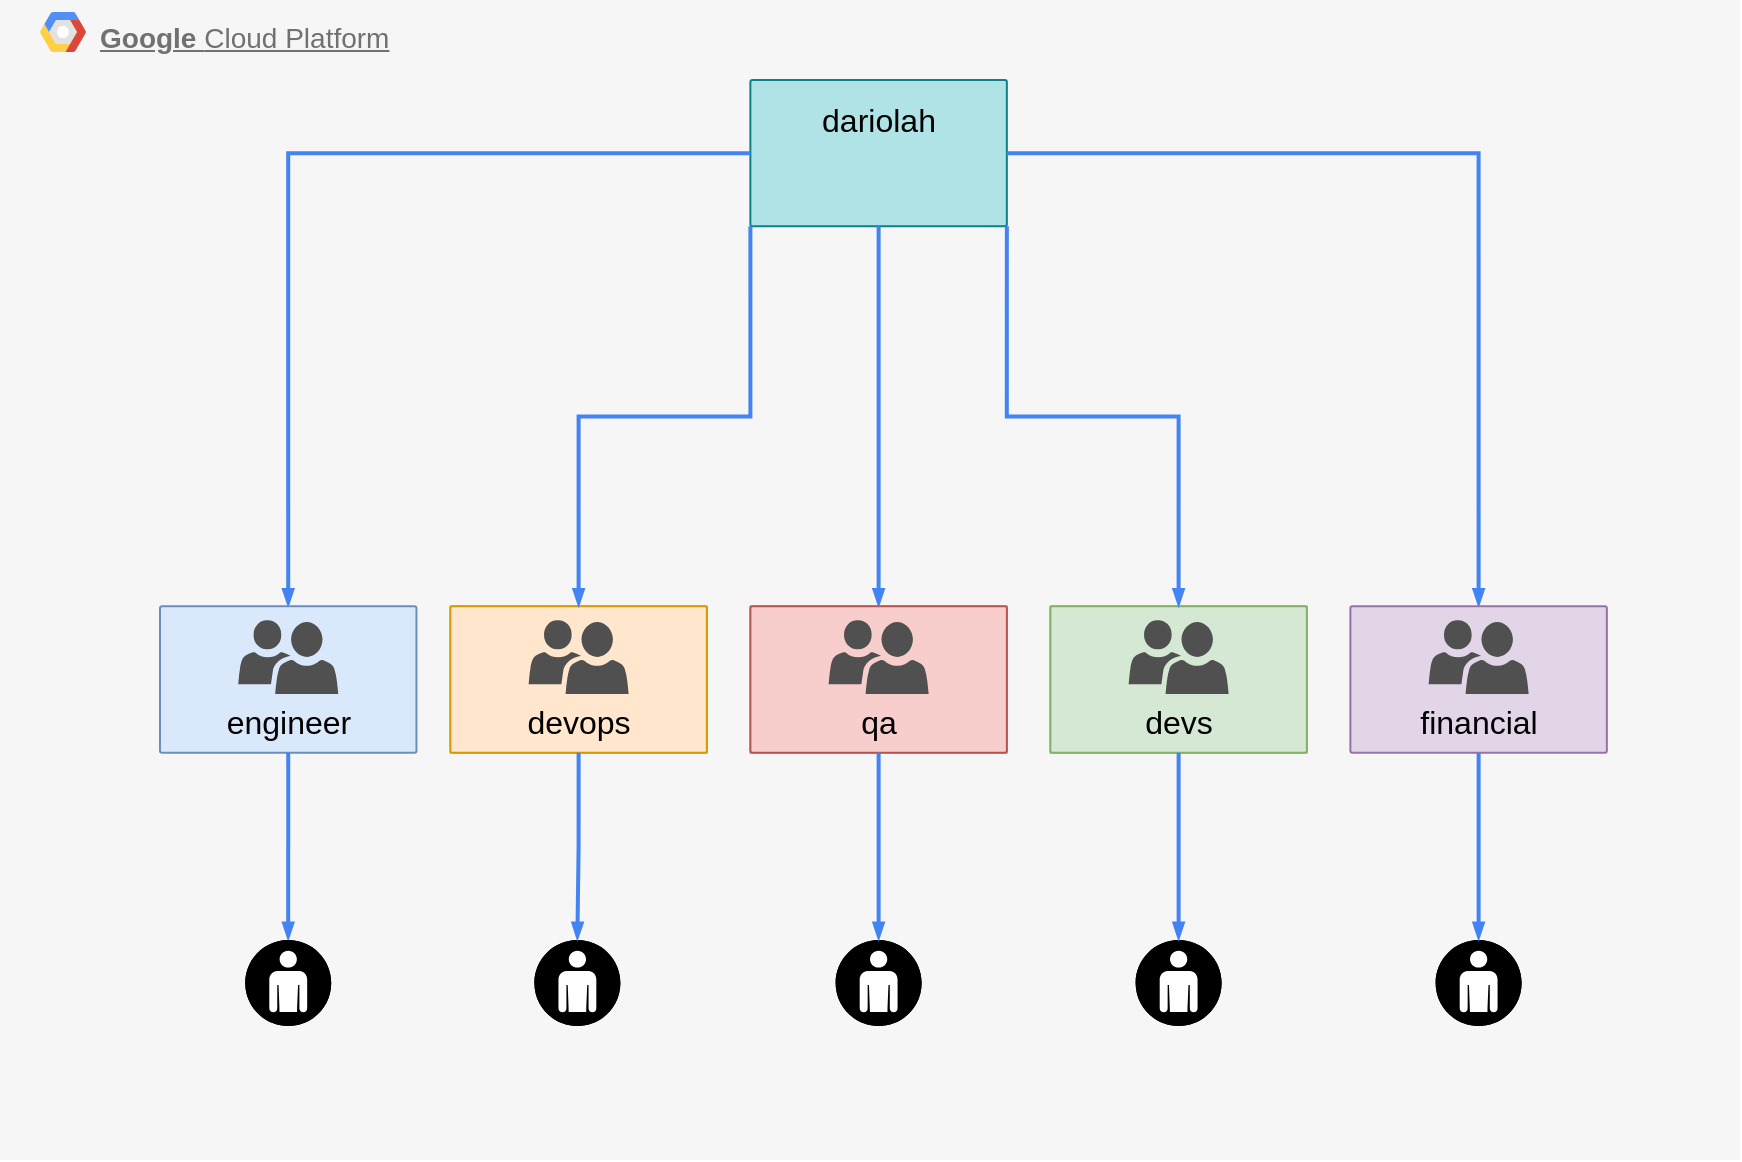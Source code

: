 <mxfile version="20.6.0" type="device"><diagram id="f106602c-feb2-e66a-4537-3a34d633f6aa" name="Page-1"><mxGraphModel dx="1673" dy="1647" grid="1" gridSize="10" guides="1" tooltips="1" connect="1" arrows="1" fold="1" page="1" pageScale="1" pageWidth="1169" pageHeight="827" background="none" math="0" shadow="0"><root><mxCell id="0"/><mxCell id="1" parent="0"/><mxCell id="14" value="&lt;b&gt;Google &lt;/b&gt;Cloud Platform" style="fillColor=#F6F6F6;strokeColor=none;shadow=0;gradientColor=none;fontSize=14;align=left;spacing=10;fontColor=#717171;9E9E9E;verticalAlign=top;spacingTop=-4;fontStyle=4;spacingLeft=40;html=1;container=0;movable=1;resizable=1;rotatable=1;deletable=1;editable=1;connectable=1;" parent="1" vertex="1"><mxGeometry x="400" y="-140" width="870" height="580" as="geometry"/></mxCell><mxCell id="15" value="" style="shape=mxgraph.gcp2.google_cloud_platform;fillColor=#F6F6F6;strokeColor=none;shadow=0;gradientColor=none;" parent="1" vertex="1"><mxGeometry x="420" y="-134" width="23" height="20" as="geometry"><mxPoint x="20" y="10" as="offset"/></mxGeometry></mxCell><mxCell id="HFuV9CSW1tTpUlUP3IT8-733" value="&lt;div style=&quot;text-align: justify;&quot;&gt;&lt;span style=&quot;font-size: 16px; background-color: initial;&quot;&gt;&lt;font color=&quot;#000000&quot;&gt;dariolah&lt;/font&gt;&lt;/span&gt;&lt;/div&gt;" style="sketch=0;points=[[0,0,0],[0.25,0,0],[0.5,0,0],[0.75,0,0],[1,0,0],[1,0.25,0],[1,0.5,0],[1,0.75,0],[1,1,0],[0.75,1,0],[0.5,1,0],[0.25,1,0],[0,1,0],[0,0.75,0],[0,0.5,0],[0,0.25,0]];rounded=1;absoluteArcSize=1;arcSize=2;html=1;shadow=0;dashed=0;fontSize=12;align=center;verticalAlign=top;spacing=10;spacingTop=-4;fillColor=#b0e3e6;strokeColor=#0e8088;" parent="1" vertex="1"><mxGeometry x="775.192" y="-100.002" width="128.235" height="73.182" as="geometry"/></mxCell><mxCell id="HFuV9CSW1tTpUlUP3IT8-744" value="" style="edgeStyle=orthogonalEdgeStyle;fontSize=12;html=1;endArrow=blockThin;endFill=1;rounded=0;strokeWidth=2;endSize=4;startSize=4;dashed=0;strokeColor=#4284F3;fontColor=#000000;exitX=0;exitY=0.5;exitDx=0;exitDy=0;exitPerimeter=0;entryX=0.5;entryY=0;entryDx=0;entryDy=0;entryPerimeter=0;" parent="1" source="HFuV9CSW1tTpUlUP3IT8-733" target="HFuV9CSW1tTpUlUP3IT8-747" edge="1"><mxGeometry width="100" relative="1" as="geometry"><mxPoint x="554.02" y="232.273" as="sourcePoint"/><mxPoint x="534.115" y="30.005" as="targetPoint"/></mxGeometry></mxCell><mxCell id="HFuV9CSW1tTpUlUP3IT8-745" value="" style="edgeStyle=orthogonalEdgeStyle;fontSize=12;html=1;endArrow=blockThin;endFill=1;rounded=0;strokeWidth=2;endSize=4;startSize=4;dashed=0;strokeColor=#4284F3;fontColor=#000000;exitX=1;exitY=0.5;exitDx=0;exitDy=0;exitPerimeter=0;entryX=0.5;entryY=0;entryDx=0;entryDy=0;entryPerimeter=0;" parent="1" source="HFuV9CSW1tTpUlUP3IT8-733" target="XD-cXjp7Nj_To2fguqqP-18" edge="1"><mxGeometry width="100" relative="1" as="geometry"><mxPoint x="767.745" y="143.409" as="sourcePoint"/><mxPoint x="1263.043" y="30.005" as="targetPoint"/></mxGeometry></mxCell><mxCell id="HFuV9CSW1tTpUlUP3IT8-749" value="" style="group;fillColor=#fff2cc;strokeColor=#d6b656;" parent="1" vertex="1" connectable="0"><mxGeometry x="625.194" y="163.187" width="128.235" height="73.182" as="geometry"/></mxCell><mxCell id="HFuV9CSW1tTpUlUP3IT8-750" value="&lt;div style=&quot;text-align: justify;&quot;&gt;&lt;span style=&quot;font-size: 16px; background-color: initial;&quot;&gt;&lt;font color=&quot;#000000&quot;&gt;&lt;br&gt;&lt;/font&gt;&lt;/span&gt;&lt;/div&gt;&lt;div style=&quot;text-align: justify;&quot;&gt;&lt;span style=&quot;font-size: 16px; background-color: initial;&quot;&gt;&lt;font color=&quot;#000000&quot;&gt;&lt;br&gt;&lt;/font&gt;&lt;/span&gt;&lt;/div&gt;&lt;div style=&quot;text-align: justify;&quot;&gt;&lt;span style=&quot;font-size: 16px; background-color: initial;&quot;&gt;&lt;font color=&quot;#000000&quot;&gt;devops&lt;/font&gt;&lt;/span&gt;&lt;/div&gt;" style="sketch=0;points=[[0,0,0],[0.25,0,0],[0.5,0,0],[0.75,0,0],[1,0,0],[1,0.25,0],[1,0.5,0],[1,0.75,0],[1,1,0],[0.75,1,0],[0.5,1,0],[0.25,1,0],[0,1,0],[0,0.75,0],[0,0.5,0],[0,0.25,0]];rounded=1;absoluteArcSize=1;arcSize=2;html=1;strokeColor=#d79b00;shadow=0;dashed=0;fontSize=12;align=center;verticalAlign=top;spacing=10;spacingTop=-4;fillColor=#ffe6cc;" parent="HFuV9CSW1tTpUlUP3IT8-749" vertex="1"><mxGeometry width="128.235" height="73.182" as="geometry"/></mxCell><mxCell id="XD-cXjp7Nj_To2fguqqP-16" value="" style="sketch=0;pointerEvents=1;shadow=0;dashed=0;html=1;strokeColor=none;labelPosition=center;verticalLabelPosition=bottom;verticalAlign=top;align=center;fillColor=#505050;shape=mxgraph.mscae.intune.user_group" vertex="1" parent="HFuV9CSW1tTpUlUP3IT8-749"><mxGeometry x="39.116" y="6.813" width="50" height="37" as="geometry"/></mxCell><mxCell id="HFuV9CSW1tTpUlUP3IT8-746" value="" style="group" parent="1" vertex="1" connectable="0"><mxGeometry x="479.995" y="163.187" width="128.235" height="73.182" as="geometry"/></mxCell><mxCell id="HFuV9CSW1tTpUlUP3IT8-747" value="&lt;div style=&quot;text-align: justify;&quot;&gt;&lt;span style=&quot;font-size: 16px; background-color: initial;&quot;&gt;&lt;font color=&quot;#000000&quot;&gt;&lt;br&gt;&lt;/font&gt;&lt;/span&gt;&lt;/div&gt;&lt;div style=&quot;text-align: justify;&quot;&gt;&lt;span style=&quot;font-size: 16px; background-color: initial;&quot;&gt;&lt;font color=&quot;#000000&quot;&gt;&lt;br&gt;&lt;/font&gt;&lt;/span&gt;&lt;/div&gt;&lt;div style=&quot;text-align: justify;&quot;&gt;&lt;font color=&quot;#000000&quot;&gt;&lt;span style=&quot;font-size: 16px;&quot;&gt;engineer&lt;/span&gt;&lt;/font&gt;&lt;br&gt;&lt;/div&gt;" style="sketch=0;points=[[0,0,0],[0.25,0,0],[0.5,0,0],[0.75,0,0],[1,0,0],[1,0.25,0],[1,0.5,0],[1,0.75,0],[1,1,0],[0.75,1,0],[0.5,1,0],[0.25,1,0],[0,1,0],[0,0.75,0],[0,0.5,0],[0,0.25,0]];rounded=1;absoluteArcSize=1;arcSize=2;html=1;strokeColor=#6c8ebf;shadow=0;dashed=0;fontSize=12;align=center;verticalAlign=top;spacing=10;spacingTop=-4;fillColor=#dae8fc;" parent="HFuV9CSW1tTpUlUP3IT8-746" vertex="1"><mxGeometry width="128.235" height="73.182" as="geometry"/></mxCell><mxCell id="XD-cXjp7Nj_To2fguqqP-20" value="" style="sketch=0;pointerEvents=1;shadow=0;dashed=0;html=1;strokeColor=none;labelPosition=center;verticalLabelPosition=bottom;verticalAlign=top;align=center;fillColor=#505050;shape=mxgraph.mscae.intune.user_group" vertex="1" parent="HFuV9CSW1tTpUlUP3IT8-746"><mxGeometry x="39.115" y="6.813" width="50" height="37" as="geometry"/></mxCell><mxCell id="HFuV9CSW1tTpUlUP3IT8-812" value="" style="edgeStyle=orthogonalEdgeStyle;fontSize=12;html=1;endArrow=blockThin;endFill=1;rounded=0;strokeWidth=2;endSize=4;startSize=4;dashed=0;strokeColor=#4284F3;fontColor=#000000;exitX=0;exitY=1;exitDx=0;exitDy=0;exitPerimeter=0;entryX=0.5;entryY=0;entryDx=0;entryDy=0;entryPerimeter=0;" parent="1" source="HFuV9CSW1tTpUlUP3IT8-733" target="HFuV9CSW1tTpUlUP3IT8-750" edge="1"><mxGeometry width="100" relative="1" as="geometry"><mxPoint x="598.233" y="66.595" as="sourcePoint"/><mxPoint x="1020.953" y="143.415" as="targetPoint"/></mxGeometry></mxCell><mxCell id="HFuV9CSW1tTpUlUP3IT8-813" value="" style="edgeStyle=orthogonalEdgeStyle;fontSize=12;html=1;endArrow=blockThin;endFill=1;rounded=0;strokeWidth=2;endSize=4;startSize=4;dashed=0;strokeColor=#4284F3;fontColor=#000000;exitX=0.5;exitY=1;exitDx=0;exitDy=0;exitPerimeter=0;entryX=0.5;entryY=0;entryDx=0;entryDy=0;entryPerimeter=0;" parent="1" source="HFuV9CSW1tTpUlUP3IT8-733" target="XD-cXjp7Nj_To2fguqqP-22" edge="1"><mxGeometry width="100" relative="1" as="geometry"><mxPoint x="469.998" y="66.595" as="sourcePoint"/><mxPoint x="798.042" y="173.187" as="targetPoint"/></mxGeometry></mxCell><mxCell id="HFuV9CSW1tTpUlUP3IT8-816" value="" style="edgeStyle=orthogonalEdgeStyle;fontSize=12;html=1;endArrow=blockThin;endFill=1;rounded=0;strokeWidth=2;endSize=4;startSize=4;dashed=0;strokeColor=#4284F3;fontColor=#000000;exitX=0.5;exitY=1;exitDx=0;exitDy=0;exitPerimeter=0;entryX=0.5;entryY=0;entryDx=0;entryDy=0;entryPerimeter=0;" parent="1" source="HFuV9CSW1tTpUlUP3IT8-747" target="XD-cXjp7Nj_To2fguqqP-29" edge="1"><mxGeometry width="100" relative="1" as="geometry"><mxPoint x="489.995" y="209.778" as="sourcePoint"/><mxPoint x="544.112" y="324.909" as="targetPoint"/></mxGeometry></mxCell><mxCell id="XD-cXjp7Nj_To2fguqqP-17" value="" style="group" vertex="1" connectable="0" parent="1"><mxGeometry x="1075.194" y="163.187" width="128.235" height="73.182" as="geometry"/></mxCell><mxCell id="XD-cXjp7Nj_To2fguqqP-18" value="&lt;div style=&quot;text-align: justify;&quot;&gt;&lt;span style=&quot;font-size: 16px; background-color: initial;&quot;&gt;&lt;font color=&quot;#000000&quot;&gt;&lt;br&gt;&lt;/font&gt;&lt;/span&gt;&lt;/div&gt;&lt;div style=&quot;text-align: justify;&quot;&gt;&lt;span style=&quot;font-size: 16px; background-color: initial;&quot;&gt;&lt;font color=&quot;#000000&quot;&gt;&lt;br&gt;&lt;/font&gt;&lt;/span&gt;&lt;/div&gt;&lt;div style=&quot;text-align: justify;&quot;&gt;&lt;font color=&quot;#000000&quot;&gt;&lt;span style=&quot;font-size: 16px;&quot;&gt;financial&lt;/span&gt;&lt;/font&gt;&lt;br&gt;&lt;/div&gt;" style="sketch=0;points=[[0,0,0],[0.25,0,0],[0.5,0,0],[0.75,0,0],[1,0,0],[1,0.25,0],[1,0.5,0],[1,0.75,0],[1,1,0],[0.75,1,0],[0.5,1,0],[0.25,1,0],[0,1,0],[0,0.75,0],[0,0.5,0],[0,0.25,0]];rounded=1;absoluteArcSize=1;arcSize=2;html=1;strokeColor=#9673a6;shadow=0;dashed=0;fontSize=12;align=center;verticalAlign=top;spacing=10;spacingTop=-4;fillColor=#e1d5e7;" vertex="1" parent="XD-cXjp7Nj_To2fguqqP-17"><mxGeometry width="128.235" height="73.182" as="geometry"/></mxCell><mxCell id="XD-cXjp7Nj_To2fguqqP-19" value="" style="sketch=0;pointerEvents=1;shadow=0;dashed=0;html=1;strokeColor=none;labelPosition=center;verticalLabelPosition=bottom;verticalAlign=top;align=center;fillColor=#505050;shape=mxgraph.mscae.intune.user_group" vertex="1" parent="XD-cXjp7Nj_To2fguqqP-17"><mxGeometry x="39.116" y="6.813" width="50" height="37" as="geometry"/></mxCell><mxCell id="XD-cXjp7Nj_To2fguqqP-21" value="" style="group;fillColor=#fff2cc;strokeColor=#d6b656;" vertex="1" connectable="0" parent="1"><mxGeometry x="775.194" y="163.187" width="128.235" height="73.182" as="geometry"/></mxCell><mxCell id="XD-cXjp7Nj_To2fguqqP-22" value="&lt;div style=&quot;text-align: justify;&quot;&gt;&lt;span style=&quot;font-size: 16px; background-color: initial;&quot;&gt;&lt;font color=&quot;#000000&quot;&gt;&lt;br&gt;&lt;/font&gt;&lt;/span&gt;&lt;/div&gt;&lt;div style=&quot;text-align: justify;&quot;&gt;&lt;span style=&quot;font-size: 16px; background-color: initial;&quot;&gt;&lt;font color=&quot;#000000&quot;&gt;&lt;br&gt;&lt;/font&gt;&lt;/span&gt;&lt;/div&gt;&lt;div style=&quot;text-align: justify;&quot;&gt;&lt;font color=&quot;#000000&quot;&gt;&lt;span style=&quot;font-size: 16px;&quot;&gt;qa&lt;/span&gt;&lt;/font&gt;&lt;br&gt;&lt;/div&gt;" style="sketch=0;points=[[0,0,0],[0.25,0,0],[0.5,0,0],[0.75,0,0],[1,0,0],[1,0.25,0],[1,0.5,0],[1,0.75,0],[1,1,0],[0.75,1,0],[0.5,1,0],[0.25,1,0],[0,1,0],[0,0.75,0],[0,0.5,0],[0,0.25,0]];rounded=1;absoluteArcSize=1;arcSize=2;html=1;strokeColor=#b85450;shadow=0;dashed=0;fontSize=12;align=center;verticalAlign=top;spacing=10;spacingTop=-4;fillColor=#f8cecc;" vertex="1" parent="XD-cXjp7Nj_To2fguqqP-21"><mxGeometry width="128.235" height="73.182" as="geometry"/></mxCell><mxCell id="XD-cXjp7Nj_To2fguqqP-23" value="" style="sketch=0;pointerEvents=1;shadow=0;dashed=0;html=1;strokeColor=none;labelPosition=center;verticalLabelPosition=bottom;verticalAlign=top;align=center;fillColor=#505050;shape=mxgraph.mscae.intune.user_group" vertex="1" parent="XD-cXjp7Nj_To2fguqqP-21"><mxGeometry x="39.116" y="6.813" width="50" height="37" as="geometry"/></mxCell><mxCell id="XD-cXjp7Nj_To2fguqqP-24" value="" style="group;fillColor=#fff2cc;strokeColor=#d6b656;" vertex="1" connectable="0" parent="1"><mxGeometry x="925.194" y="163.187" width="128.235" height="73.182" as="geometry"/></mxCell><mxCell id="XD-cXjp7Nj_To2fguqqP-25" value="&lt;div style=&quot;text-align: justify;&quot;&gt;&lt;span style=&quot;font-size: 16px; background-color: initial;&quot;&gt;&lt;font color=&quot;#000000&quot;&gt;&lt;br&gt;&lt;/font&gt;&lt;/span&gt;&lt;/div&gt;&lt;div style=&quot;text-align: justify;&quot;&gt;&lt;span style=&quot;font-size: 16px; background-color: initial;&quot;&gt;&lt;font color=&quot;#000000&quot;&gt;&lt;br&gt;&lt;/font&gt;&lt;/span&gt;&lt;/div&gt;&lt;div style=&quot;text-align: justify;&quot;&gt;&lt;font color=&quot;#000000&quot;&gt;&lt;span style=&quot;font-size: 16px;&quot;&gt;devs&lt;/span&gt;&lt;/font&gt;&lt;br&gt;&lt;/div&gt;" style="sketch=0;points=[[0,0,0],[0.25,0,0],[0.5,0,0],[0.75,0,0],[1,0,0],[1,0.25,0],[1,0.5,0],[1,0.75,0],[1,1,0],[0.75,1,0],[0.5,1,0],[0.25,1,0],[0,1,0],[0,0.75,0],[0,0.5,0],[0,0.25,0]];rounded=1;absoluteArcSize=1;arcSize=2;html=1;strokeColor=#82b366;shadow=0;dashed=0;fontSize=12;align=center;verticalAlign=top;spacing=10;spacingTop=-4;fillColor=#d5e8d4;" vertex="1" parent="XD-cXjp7Nj_To2fguqqP-24"><mxGeometry width="128.235" height="73.182" as="geometry"/></mxCell><mxCell id="XD-cXjp7Nj_To2fguqqP-26" value="" style="sketch=0;pointerEvents=1;shadow=0;dashed=0;html=1;strokeColor=none;labelPosition=center;verticalLabelPosition=bottom;verticalAlign=top;align=center;fillColor=#505050;shape=mxgraph.mscae.intune.user_group" vertex="1" parent="XD-cXjp7Nj_To2fguqqP-24"><mxGeometry x="39.116" y="6.813" width="50" height="37" as="geometry"/></mxCell><mxCell id="XD-cXjp7Nj_To2fguqqP-29" value="" style="fillColor=#000000;verticalLabelPosition=bottom;sketch=0;html=1;strokeColor=#ffffff;verticalAlign=top;align=center;points=[[0.145,0.145,0],[0.5,0,0],[0.855,0.145,0],[1,0.5,0],[0.855,0.855,0],[0.5,1,0],[0.145,0.855,0],[0,0.5,0]];pointerEvents=1;shape=mxgraph.cisco_safe.compositeIcon;bgIcon=ellipse;resIcon=mxgraph.cisco_safe.capability.user;" vertex="1" parent="1"><mxGeometry x="522.61" y="330" width="43" height="43" as="geometry"/></mxCell><mxCell id="XD-cXjp7Nj_To2fguqqP-30" value="" style="fillColor=#000000;verticalLabelPosition=bottom;sketch=0;html=1;strokeColor=#ffffff;verticalAlign=top;align=center;points=[[0.145,0.145,0],[0.5,0,0],[0.855,0.145,0],[1,0.5,0],[0.855,0.855,0],[0.5,1,0],[0.145,0.855,0],[0,0.5,0]];pointerEvents=1;shape=mxgraph.cisco_safe.compositeIcon;bgIcon=ellipse;resIcon=mxgraph.cisco_safe.capability.user;" vertex="1" parent="1"><mxGeometry x="667.19" y="330" width="43" height="43" as="geometry"/></mxCell><mxCell id="XD-cXjp7Nj_To2fguqqP-31" value="" style="fillColor=#000000;verticalLabelPosition=bottom;sketch=0;html=1;strokeColor=#ffffff;verticalAlign=top;align=center;points=[[0.145,0.145,0],[0.5,0,0],[0.855,0.145,0],[1,0.5,0],[0.855,0.855,0],[0.5,1,0],[0.145,0.855,0],[0,0.5,0]];pointerEvents=1;shape=mxgraph.cisco_safe.compositeIcon;bgIcon=ellipse;resIcon=mxgraph.cisco_safe.capability.user;" vertex="1" parent="1"><mxGeometry x="817.81" y="330" width="43" height="43" as="geometry"/></mxCell><mxCell id="XD-cXjp7Nj_To2fguqqP-32" value="" style="fillColor=#000000;verticalLabelPosition=bottom;sketch=0;html=1;strokeColor=#ffffff;verticalAlign=top;align=center;points=[[0.145,0.145,0],[0.5,0,0],[0.855,0.145,0],[1,0.5,0],[0.855,0.855,0],[0.5,1,0],[0.145,0.855,0],[0,0.5,0]];pointerEvents=1;shape=mxgraph.cisco_safe.compositeIcon;bgIcon=ellipse;resIcon=mxgraph.cisco_safe.capability.user;" vertex="1" parent="1"><mxGeometry x="967.81" y="330" width="43" height="43" as="geometry"/></mxCell><mxCell id="XD-cXjp7Nj_To2fguqqP-33" value="" style="fillColor=#000000;verticalLabelPosition=bottom;sketch=0;html=1;strokeColor=#ffffff;verticalAlign=top;align=center;points=[[0.145,0.145,0],[0.5,0,0],[0.855,0.145,0],[1,0.5,0],[0.855,0.855,0],[0.5,1,0],[0.145,0.855,0],[0,0.5,0]];pointerEvents=1;shape=mxgraph.cisco_safe.compositeIcon;bgIcon=ellipse;resIcon=mxgraph.cisco_safe.capability.user;" vertex="1" parent="1"><mxGeometry x="1117.81" y="330" width="43" height="43" as="geometry"/></mxCell><mxCell id="XD-cXjp7Nj_To2fguqqP-34" value="" style="edgeStyle=orthogonalEdgeStyle;fontSize=12;html=1;endArrow=blockThin;endFill=1;rounded=0;strokeWidth=2;endSize=4;startSize=4;dashed=0;strokeColor=#4284F3;fontColor=#000000;exitX=0.5;exitY=1;exitDx=0;exitDy=0;exitPerimeter=0;entryX=0.5;entryY=0;entryDx=0;entryDy=0;entryPerimeter=0;" edge="1" parent="1" source="HFuV9CSW1tTpUlUP3IT8-750" target="XD-cXjp7Nj_To2fguqqP-30"><mxGeometry width="100" relative="1" as="geometry"><mxPoint x="554.113" y="246.369" as="sourcePoint"/><mxPoint x="554.11" y="340" as="targetPoint"/></mxGeometry></mxCell><mxCell id="XD-cXjp7Nj_To2fguqqP-35" value="" style="edgeStyle=orthogonalEdgeStyle;fontSize=12;html=1;endArrow=blockThin;endFill=1;rounded=0;strokeWidth=2;endSize=4;startSize=4;dashed=0;strokeColor=#4284F3;fontColor=#000000;exitX=0.5;exitY=1;exitDx=0;exitDy=0;exitPerimeter=0;entryX=0.5;entryY=0;entryDx=0;entryDy=0;entryPerimeter=0;" edge="1" parent="1" source="XD-cXjp7Nj_To2fguqqP-22" target="XD-cXjp7Nj_To2fguqqP-31"><mxGeometry width="100" relative="1" as="geometry"><mxPoint x="728.312" y="246.369" as="sourcePoint"/><mxPoint x="727.69" y="340" as="targetPoint"/></mxGeometry></mxCell><mxCell id="XD-cXjp7Nj_To2fguqqP-36" value="" style="edgeStyle=orthogonalEdgeStyle;fontSize=12;html=1;endArrow=blockThin;endFill=1;rounded=0;strokeWidth=2;endSize=4;startSize=4;dashed=0;strokeColor=#4284F3;fontColor=#000000;exitX=0.5;exitY=1;exitDx=0;exitDy=0;exitPerimeter=0;entryX=0.5;entryY=0;entryDx=0;entryDy=0;entryPerimeter=0;" edge="1" parent="1" source="XD-cXjp7Nj_To2fguqqP-25" target="XD-cXjp7Nj_To2fguqqP-32"><mxGeometry width="100" relative="1" as="geometry"><mxPoint x="849.312" y="246.369" as="sourcePoint"/><mxPoint x="849.31" y="340" as="targetPoint"/></mxGeometry></mxCell><mxCell id="XD-cXjp7Nj_To2fguqqP-37" value="" style="edgeStyle=orthogonalEdgeStyle;fontSize=12;html=1;endArrow=blockThin;endFill=1;rounded=0;strokeWidth=2;endSize=4;startSize=4;dashed=0;strokeColor=#4284F3;fontColor=#000000;exitX=0.5;exitY=1;exitDx=0;exitDy=0;exitPerimeter=0;entryX=0.5;entryY=0;entryDx=0;entryDy=0;entryPerimeter=0;" edge="1" parent="1" source="XD-cXjp7Nj_To2fguqqP-18" target="XD-cXjp7Nj_To2fguqqP-33"><mxGeometry width="100" relative="1" as="geometry"><mxPoint x="999.312" y="246.369" as="sourcePoint"/><mxPoint x="999.31" y="340" as="targetPoint"/></mxGeometry></mxCell><mxCell id="XD-cXjp7Nj_To2fguqqP-38" value="" style="edgeStyle=orthogonalEdgeStyle;fontSize=12;html=1;endArrow=blockThin;endFill=1;rounded=0;strokeWidth=2;endSize=4;startSize=4;dashed=0;strokeColor=#4284F3;fontColor=#000000;exitX=1;exitY=1;exitDx=0;exitDy=0;exitPerimeter=0;entryX=0.5;entryY=0;entryDx=0;entryDy=0;entryPerimeter=0;" edge="1" parent="1" source="HFuV9CSW1tTpUlUP3IT8-733" target="XD-cXjp7Nj_To2fguqqP-25"><mxGeometry width="100" relative="1" as="geometry"><mxPoint x="785.192" y="-16.82" as="sourcePoint"/><mxPoint x="699.312" y="173.187" as="targetPoint"/></mxGeometry></mxCell></root></mxGraphModel></diagram></mxfile>